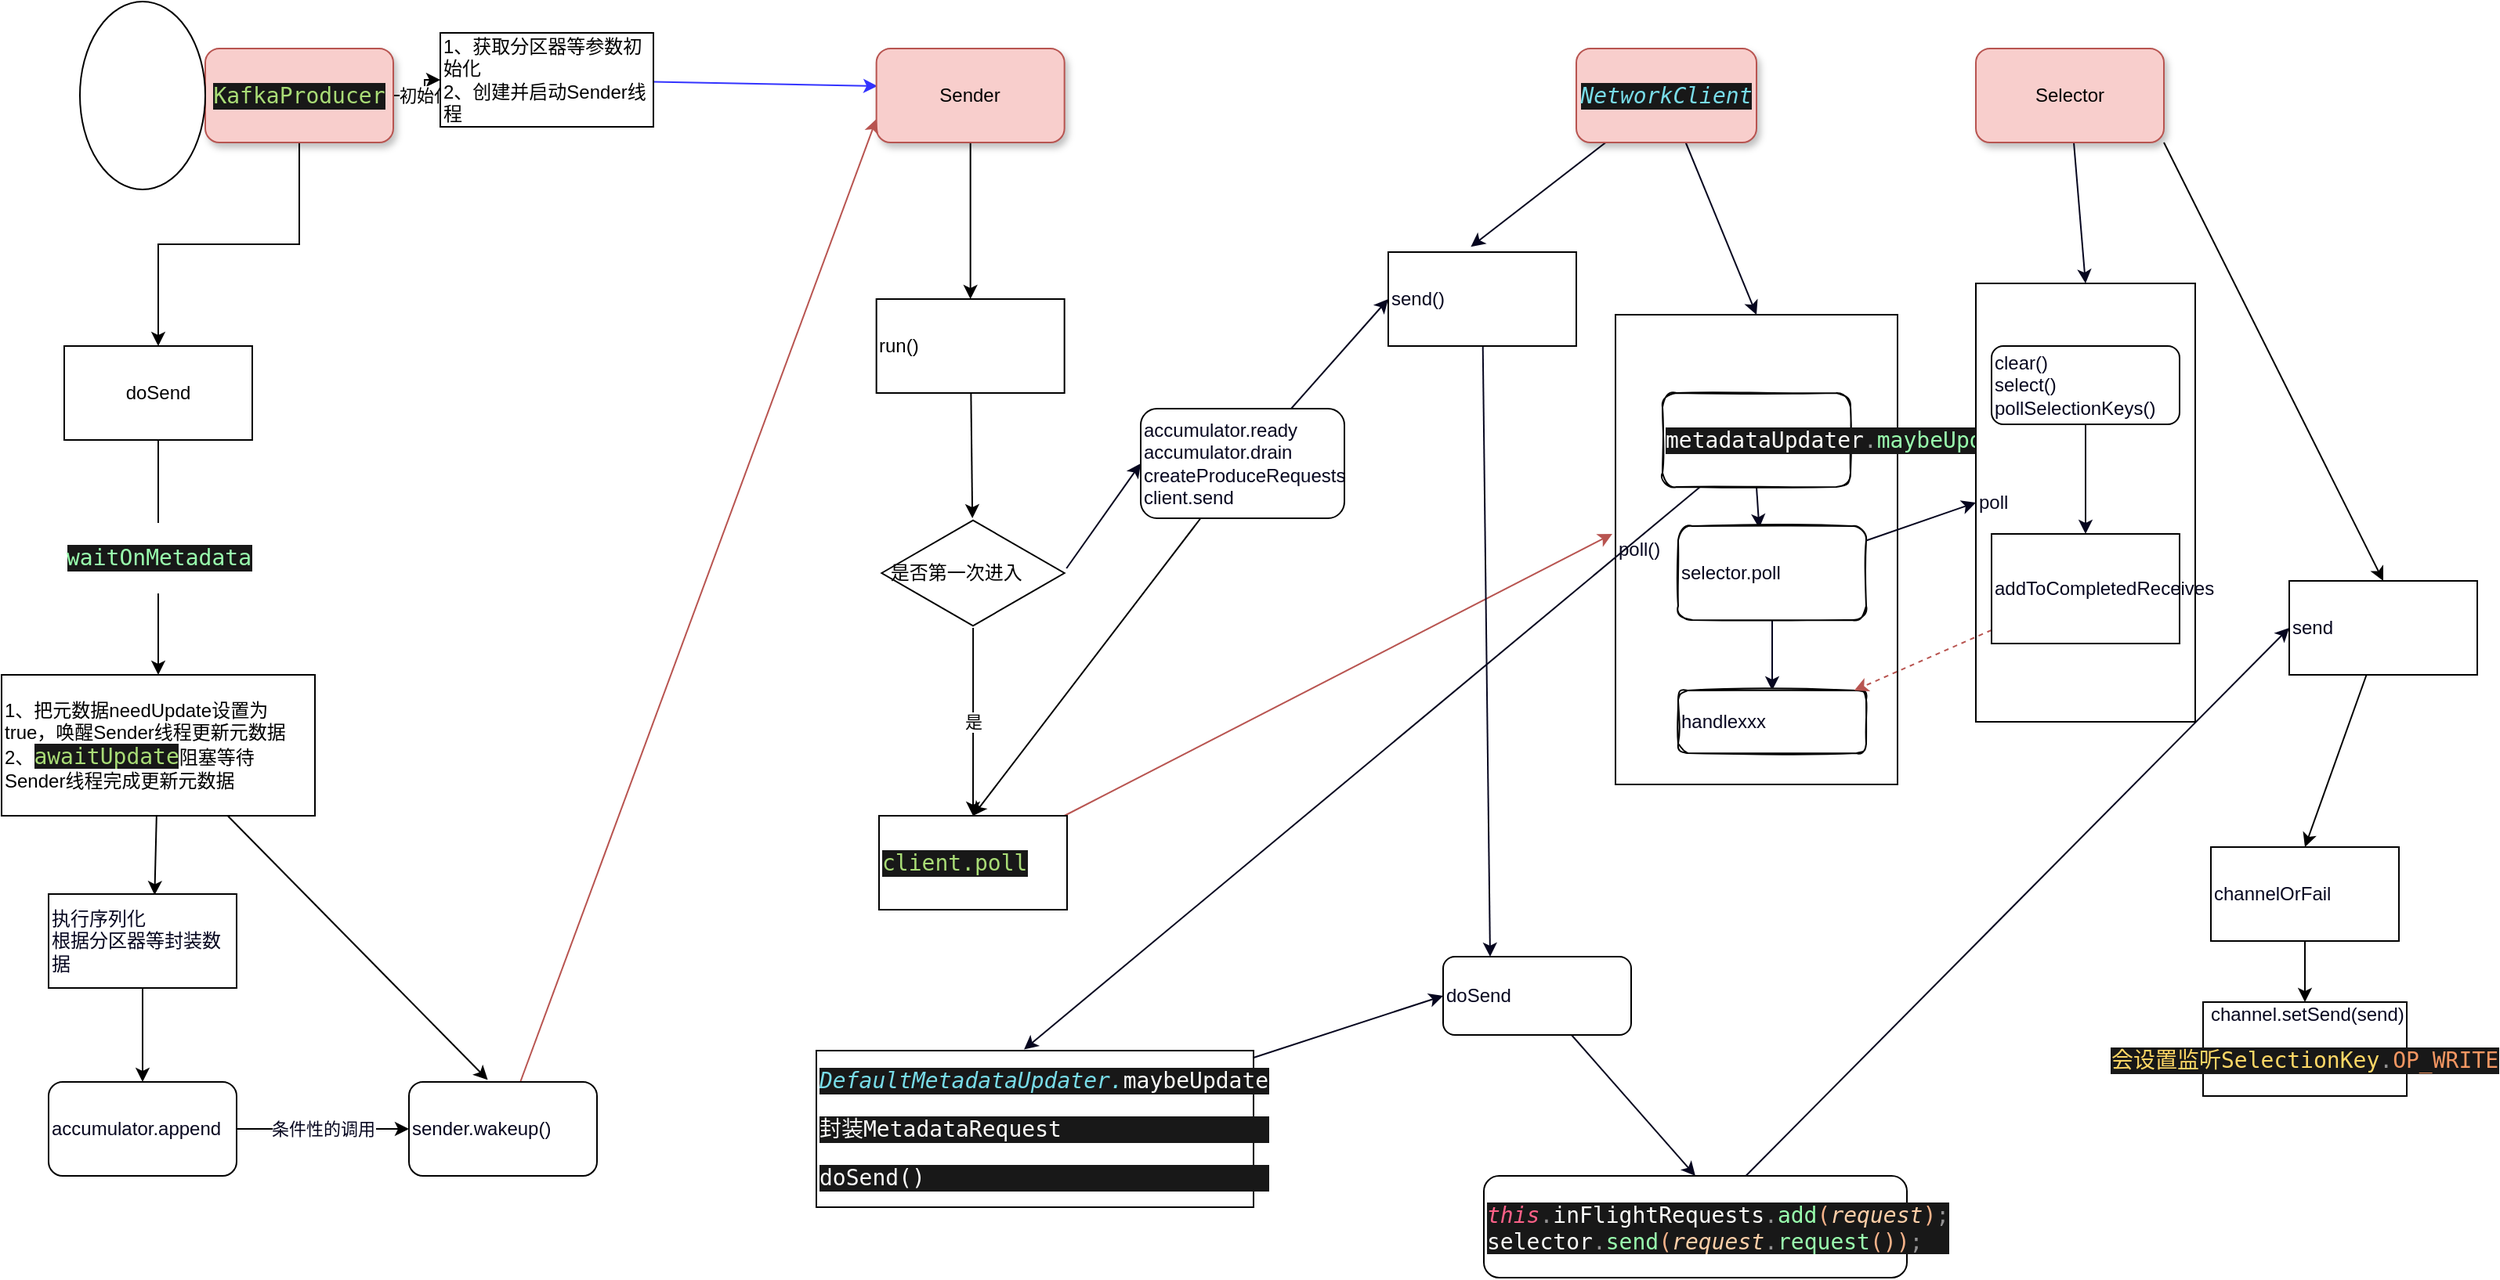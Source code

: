 <mxfile version="14.1.8" type="device"><diagram id="FYl6lowcQAgcRIU9G7TE" name="第 1 页"><mxGraphModel dx="1979" dy="2415" grid="1" gridSize="10" guides="1" tooltips="1" connect="1" arrows="1" fold="1" page="1" pageScale="1" pageWidth="827" pageHeight="1169" math="0" shadow="0"><root><mxCell id="0"/><mxCell id="1" parent="0"/><mxCell id="XOlAvqKnSrqdWnLjlaYU-7" value="初始化" style="edgeStyle=orthogonalEdgeStyle;rounded=0;orthogonalLoop=1;jettySize=auto;html=1;" parent="1" source="XOlAvqKnSrqdWnLjlaYU-1" target="XOlAvqKnSrqdWnLjlaYU-6" edge="1"><mxGeometry relative="1" as="geometry"/></mxCell><mxCell id="XOlAvqKnSrqdWnLjlaYU-9" value="" style="edgeStyle=orthogonalEdgeStyle;rounded=0;orthogonalLoop=1;jettySize=auto;html=1;" parent="1" source="XOlAvqKnSrqdWnLjlaYU-1" target="XOlAvqKnSrqdWnLjlaYU-8" edge="1"><mxGeometry relative="1" as="geometry"/></mxCell><mxCell id="XOlAvqKnSrqdWnLjlaYU-1" value="&lt;pre style=&quot;background-color: #181818 ; color: #fcfcfa ; font-family: &amp;#34;sarasa mono sc&amp;#34; , monospace ; font-size: 10.5pt&quot;&gt;&lt;span style=&quot;color: #a9dc76&quot;&gt;KafkaProducer&lt;/span&gt;&lt;/pre&gt;" style="whiteSpace=wrap;html=1;rounded=1;glass=0;shadow=1;fillColor=#f8cecc;strokeColor=#b85450;" parent="1" vertex="1"><mxGeometry x="230" y="20" width="120" height="60" as="geometry"/></mxCell><mxCell id="XOlAvqKnSrqdWnLjlaYU-19" style="rounded=0;orthogonalLoop=1;jettySize=auto;html=1;entryX=0.006;entryY=0.4;entryDx=0;entryDy=0;fontColor=#06061F;strokeColor=#3333FF;entryPerimeter=0;" parent="1" source="XOlAvqKnSrqdWnLjlaYU-6" target="XOlAvqKnSrqdWnLjlaYU-12" edge="1"><mxGeometry relative="1" as="geometry"/></mxCell><mxCell id="XOlAvqKnSrqdWnLjlaYU-76" style="edgeStyle=none;rounded=0;orthogonalLoop=1;jettySize=auto;html=1;exitX=1;exitY=0.5;exitDx=0;exitDy=0;strokeColor=#000000;fontColor=#06061F;" parent="1" source="XOlAvqKnSrqdWnLjlaYU-6" edge="1"><mxGeometry relative="1" as="geometry"><mxPoint x="490" y="40" as="targetPoint"/></mxGeometry></mxCell><mxCell id="XOlAvqKnSrqdWnLjlaYU-6" value="1、获取分区器等参数初始化&lt;br&gt;2、创建并启动Sender线程" style="whiteSpace=wrap;html=1;align=left;" parent="1" vertex="1"><mxGeometry x="380" y="10" width="136" height="60" as="geometry"/></mxCell><mxCell id="XOlAvqKnSrqdWnLjlaYU-11" value="&lt;pre style=&quot;background-color: #181818 ; color: #fcfcfa ; font-family: &amp;quot;sarasa mono sc&amp;quot; , monospace ; font-size: 10.5pt&quot;&gt;&lt;span style=&quot;color: #99ffae&quot;&gt;waitOnMetadata&lt;/span&gt;&lt;/pre&gt;" style="edgeStyle=orthogonalEdgeStyle;rounded=0;orthogonalLoop=1;jettySize=auto;html=1;" parent="1" source="XOlAvqKnSrqdWnLjlaYU-8" target="XOlAvqKnSrqdWnLjlaYU-10" edge="1"><mxGeometry relative="1" as="geometry"/></mxCell><mxCell id="XOlAvqKnSrqdWnLjlaYU-8" value="doSend" style="whiteSpace=wrap;html=1;rounded=0;glass=0;" parent="1" vertex="1"><mxGeometry x="140" y="210" width="120" height="60" as="geometry"/></mxCell><mxCell id="XOlAvqKnSrqdWnLjlaYU-70" style="edgeStyle=none;rounded=0;orthogonalLoop=1;jettySize=auto;html=1;entryX=0.564;entryY=0.011;entryDx=0;entryDy=0;entryPerimeter=0;strokeColor=#000000;fontColor=#06061F;" parent="1" source="XOlAvqKnSrqdWnLjlaYU-10" target="XOlAvqKnSrqdWnLjlaYU-68" edge="1"><mxGeometry relative="1" as="geometry"/></mxCell><mxCell id="XOlAvqKnSrqdWnLjlaYU-74" style="edgeStyle=none;rounded=0;orthogonalLoop=1;jettySize=auto;html=1;entryX=0.419;entryY=-0.022;entryDx=0;entryDy=0;entryPerimeter=0;strokeColor=#000000;fontColor=#06061F;" parent="1" source="XOlAvqKnSrqdWnLjlaYU-10" target="XOlAvqKnSrqdWnLjlaYU-72" edge="1"><mxGeometry relative="1" as="geometry"/></mxCell><mxCell id="XOlAvqKnSrqdWnLjlaYU-10" value="1、把元数据needUpdate设置为true，唤醒Sender线程更新元数据&lt;br&gt;2、&lt;span style=&quot;color: rgb(169 , 220 , 118) ; background-color: rgb(24 , 24 , 24) ; font-family: &amp;#34;sarasa mono sc&amp;#34; , monospace ; font-size: 10.5pt&quot;&gt;awaitUpdate&lt;/span&gt;&lt;span&gt;阻塞等待Sender线程完成更新元数据&lt;/span&gt;" style="whiteSpace=wrap;html=1;rounded=0;glass=0;align=left;" parent="1" vertex="1"><mxGeometry x="100" y="420" width="200" height="90" as="geometry"/></mxCell><mxCell id="XOlAvqKnSrqdWnLjlaYU-14" value="" style="rounded=0;orthogonalLoop=1;jettySize=auto;html=1;" parent="1" source="XOlAvqKnSrqdWnLjlaYU-12" target="XOlAvqKnSrqdWnLjlaYU-13" edge="1"><mxGeometry relative="1" as="geometry"/></mxCell><mxCell id="XOlAvqKnSrqdWnLjlaYU-12" value="Sender" style="rounded=1;whiteSpace=wrap;html=1;glass=0;align=center;shadow=1;fillColor=#f8cecc;strokeColor=#b85450;" parent="1" vertex="1"><mxGeometry x="658.33" y="20" width="120" height="60" as="geometry"/></mxCell><mxCell id="XOlAvqKnSrqdWnLjlaYU-16" style="rounded=0;orthogonalLoop=1;jettySize=auto;html=1;" parent="1" source="XOlAvqKnSrqdWnLjlaYU-13" target="XOlAvqKnSrqdWnLjlaYU-15" edge="1"><mxGeometry relative="1" as="geometry"/></mxCell><mxCell id="XOlAvqKnSrqdWnLjlaYU-13" value="run()" style="rounded=0;whiteSpace=wrap;html=1;glass=0;align=left;" parent="1" vertex="1"><mxGeometry x="658.33" y="180" width="120" height="60" as="geometry"/></mxCell><mxCell id="XOlAvqKnSrqdWnLjlaYU-18" value="是" style="edgeStyle=orthogonalEdgeStyle;rounded=0;orthogonalLoop=1;jettySize=auto;html=1;entryX=0.5;entryY=0;entryDx=0;entryDy=0;" parent="1" source="XOlAvqKnSrqdWnLjlaYU-15" target="XOlAvqKnSrqdWnLjlaYU-17" edge="1"><mxGeometry relative="1" as="geometry"/></mxCell><mxCell id="XOlAvqKnSrqdWnLjlaYU-53" style="edgeStyle=none;rounded=0;orthogonalLoop=1;jettySize=auto;html=1;entryX=0;entryY=0.5;entryDx=0;entryDy=0;strokeColor=#06061F;fontColor=#06061F;exitX=1.011;exitY=0.457;exitDx=0;exitDy=0;exitPerimeter=0;" parent="1" source="XOlAvqKnSrqdWnLjlaYU-15" target="XOlAvqKnSrqdWnLjlaYU-52" edge="1"><mxGeometry relative="1" as="geometry"><mxPoint x="770" y="350" as="sourcePoint"/></mxGeometry></mxCell><mxCell id="XOlAvqKnSrqdWnLjlaYU-15" value="&amp;nbsp;是否第一次进入" style="html=1;whiteSpace=wrap;aspect=fixed;shape=isoRectangle;rounded=1;glass=0;align=left;" parent="1" vertex="1"><mxGeometry x="661.66" y="320" width="116.67" height="70" as="geometry"/></mxCell><mxCell id="XOlAvqKnSrqdWnLjlaYU-27" style="rounded=0;orthogonalLoop=1;jettySize=auto;html=1;strokeColor=#b85450;fontColor=#06061F;fillColor=#f8cecc;" parent="1" source="XOlAvqKnSrqdWnLjlaYU-17" edge="1"><mxGeometry relative="1" as="geometry"><mxPoint x="1128" y="330" as="targetPoint"/></mxGeometry></mxCell><mxCell id="XOlAvqKnSrqdWnLjlaYU-17" value="&lt;pre style=&quot;background-color: #181818 ; color: #fcfcfa ; font-family: &amp;#34;sarasa mono sc&amp;#34; , monospace ; font-size: 10.5pt&quot;&gt;&lt;span style=&quot;color: #a9dc76&quot;&gt;client.poll&lt;/span&gt;&lt;/pre&gt;" style="rounded=0;whiteSpace=wrap;html=1;glass=0;align=left;" parent="1" vertex="1"><mxGeometry x="660" y="510" width="120" height="60" as="geometry"/></mxCell><mxCell id="XOlAvqKnSrqdWnLjlaYU-24" style="rounded=0;orthogonalLoop=1;jettySize=auto;html=1;entryX=0.5;entryY=0;entryDx=0;entryDy=0;fontColor=#06061F;strokeColor=#06061F;" parent="1" source="XOlAvqKnSrqdWnLjlaYU-20" target="XOlAvqKnSrqdWnLjlaYU-21" edge="1"><mxGeometry relative="1" as="geometry"/></mxCell><mxCell id="XOlAvqKnSrqdWnLjlaYU-55" style="edgeStyle=none;rounded=0;orthogonalLoop=1;jettySize=auto;html=1;entryX=0.439;entryY=-0.056;entryDx=0;entryDy=0;entryPerimeter=0;strokeColor=#06061F;fontColor=#06061F;" parent="1" source="XOlAvqKnSrqdWnLjlaYU-20" target="XOlAvqKnSrqdWnLjlaYU-54" edge="1"><mxGeometry relative="1" as="geometry"/></mxCell><mxCell id="XOlAvqKnSrqdWnLjlaYU-20" value="&lt;pre style=&quot;background-color: #181818 ; color: #fcfcfa ; font-family: &amp;quot;sarasa mono sc&amp;quot; , monospace ; font-size: 10.5pt&quot;&gt;&lt;span style=&quot;color: #78dce8 ; font-style: italic&quot;&gt;NetworkClient&lt;/span&gt;&lt;/pre&gt;" style="rounded=1;whiteSpace=wrap;html=1;glass=0;align=center;shadow=1;fillColor=#f8cecc;strokeColor=#b85450;" parent="1" vertex="1"><mxGeometry x="1105" y="20" width="115" height="60" as="geometry"/></mxCell><mxCell id="XOlAvqKnSrqdWnLjlaYU-21" value="poll()" style="rounded=0;whiteSpace=wrap;html=1;glass=0;fontColor=#06061F;align=left;shadow=0;" parent="1" vertex="1"><mxGeometry x="1130" y="190" width="180" height="300" as="geometry"/></mxCell><mxCell id="XOlAvqKnSrqdWnLjlaYU-46" style="edgeStyle=none;rounded=0;orthogonalLoop=1;jettySize=auto;html=1;exitX=0.5;exitY=1;exitDx=0;exitDy=0;entryX=0.431;entryY=0.022;entryDx=0;entryDy=0;strokeColor=#06061F;fontColor=#06061F;entryPerimeter=0;" parent="1" source="XOlAvqKnSrqdWnLjlaYU-22" target="XOlAvqKnSrqdWnLjlaYU-44" edge="1"><mxGeometry relative="1" as="geometry"/></mxCell><mxCell id="XOlAvqKnSrqdWnLjlaYU-48" style="edgeStyle=none;rounded=0;orthogonalLoop=1;jettySize=auto;html=1;entryX=0.475;entryY=-0.007;entryDx=0;entryDy=0;entryPerimeter=0;strokeColor=#06061F;fontColor=#06061F;" parent="1" source="XOlAvqKnSrqdWnLjlaYU-22" target="XOlAvqKnSrqdWnLjlaYU-25" edge="1"><mxGeometry relative="1" as="geometry"/></mxCell><mxCell id="XOlAvqKnSrqdWnLjlaYU-22" value="&lt;pre style=&quot;background-color: #181818 ; color: #fcfcfa ; font-family: &amp;#34;sarasa mono sc&amp;#34; , monospace ; font-size: 10.5pt&quot;&gt;metadataUpdater&lt;span style=&quot;color: #939293&quot;&gt;.&lt;/span&gt;&lt;span style=&quot;color: #99ffae&quot;&gt;maybeUpdate&lt;/span&gt;&lt;/pre&gt;" style="rounded=1;whiteSpace=wrap;html=1;glass=0;fontColor=#06061F;align=left;sketch=1;" parent="1" vertex="1"><mxGeometry x="1160" y="240" width="120" height="60" as="geometry"/></mxCell><mxCell id="XOlAvqKnSrqdWnLjlaYU-40" style="edgeStyle=none;rounded=0;orthogonalLoop=1;jettySize=auto;html=1;entryX=0;entryY=0.5;entryDx=0;entryDy=0;strokeColor=#06061F;fontColor=#06061F;" parent="1" source="XOlAvqKnSrqdWnLjlaYU-25" target="XOlAvqKnSrqdWnLjlaYU-37" edge="1"><mxGeometry relative="1" as="geometry"/></mxCell><mxCell id="XOlAvqKnSrqdWnLjlaYU-25" value="&lt;pre style=&quot;background-color: #181818 ; color: #fcfcfa ; font-family: &amp;#34;sarasa mono sc&amp;#34; , monospace ; font-size: 10.5pt&quot;&gt;&lt;span style=&quot;color: #78dce8 ; font-style: italic&quot;&gt;DefaultMetadataUpdater.&lt;/span&gt;maybeUpdate&lt;/pre&gt;&lt;pre style=&quot;background-color: #181818 ; color: #fcfcfa ; font-family: &amp;#34;sarasa mono sc&amp;#34; , monospace ; font-size: 10.5pt&quot;&gt;封装MetadataRequest&lt;/pre&gt;&lt;pre style=&quot;background-color: #181818 ; color: #fcfcfa ; font-family: &amp;#34;sarasa mono sc&amp;#34; , monospace ; font-size: 10.5pt&quot;&gt;doSend()&lt;/pre&gt;" style="rounded=0;whiteSpace=wrap;html=1;glass=0;fontColor=#06061F;align=left;" parent="1" vertex="1"><mxGeometry x="620" y="660" width="279" height="100" as="geometry"/></mxCell><mxCell id="XOlAvqKnSrqdWnLjlaYU-43" style="edgeStyle=none;rounded=0;orthogonalLoop=1;jettySize=auto;html=1;entryX=0.5;entryY=0;entryDx=0;entryDy=0;strokeColor=#06061F;fontColor=#06061F;" parent="1" source="XOlAvqKnSrqdWnLjlaYU-26" target="XOlAvqKnSrqdWnLjlaYU-42" edge="1"><mxGeometry relative="1" as="geometry"/></mxCell><mxCell id="XOlAvqKnSrqdWnLjlaYU-67" style="edgeStyle=none;rounded=0;orthogonalLoop=1;jettySize=auto;html=1;exitX=1;exitY=1;exitDx=0;exitDy=0;entryX=0.5;entryY=0;entryDx=0;entryDy=0;fontColor=#06061F;" parent="1" source="XOlAvqKnSrqdWnLjlaYU-26" target="XOlAvqKnSrqdWnLjlaYU-58" edge="1"><mxGeometry relative="1" as="geometry"/></mxCell><mxCell id="XOlAvqKnSrqdWnLjlaYU-26" value="Selector" style="rounded=1;whiteSpace=wrap;html=1;glass=0;align=center;shadow=1;fillColor=#f8cecc;strokeColor=#b85450;" parent="1" vertex="1"><mxGeometry x="1360" y="20" width="120" height="60" as="geometry"/></mxCell><mxCell id="XOlAvqKnSrqdWnLjlaYU-36" style="edgeStyle=none;rounded=0;orthogonalLoop=1;jettySize=auto;html=1;exitX=0.5;exitY=0;exitDx=0;exitDy=0;strokeColor=#06061F;fontColor=#06061F;" parent="1" source="XOlAvqKnSrqdWnLjlaYU-21" target="XOlAvqKnSrqdWnLjlaYU-21" edge="1"><mxGeometry relative="1" as="geometry"/></mxCell><mxCell id="XOlAvqKnSrqdWnLjlaYU-39" style="edgeStyle=none;rounded=0;orthogonalLoop=1;jettySize=auto;html=1;entryX=0.5;entryY=0;entryDx=0;entryDy=0;strokeColor=#06061F;fontColor=#06061F;" parent="1" source="XOlAvqKnSrqdWnLjlaYU-37" target="XOlAvqKnSrqdWnLjlaYU-38" edge="1"><mxGeometry relative="1" as="geometry"/></mxCell><mxCell id="XOlAvqKnSrqdWnLjlaYU-37" value="doSend" style="whiteSpace=wrap;html=1;rounded=1;glass=0;fontColor=#06061F;align=left;" parent="1" vertex="1"><mxGeometry x="1020" y="600" width="120" height="50" as="geometry"/></mxCell><mxCell id="XOlAvqKnSrqdWnLjlaYU-60" style="edgeStyle=none;rounded=0;orthogonalLoop=1;jettySize=auto;html=1;entryX=0;entryY=0.5;entryDx=0;entryDy=0;strokeColor=#06061F;fontColor=#06061F;" parent="1" source="XOlAvqKnSrqdWnLjlaYU-38" target="XOlAvqKnSrqdWnLjlaYU-58" edge="1"><mxGeometry relative="1" as="geometry"/></mxCell><mxCell id="XOlAvqKnSrqdWnLjlaYU-38" value="&lt;pre style=&quot;background-color: #181818 ; color: #fcfcfa ; font-family: &amp;#34;sarasa mono sc&amp;#34; , monospace ; font-size: 10.5pt&quot;&gt;&lt;span style=&quot;color: #ff6188 ; font-style: italic&quot;&gt;this&lt;/span&gt;&lt;span style=&quot;color: #939293&quot;&gt;.&lt;/span&gt;inFlightRequests&lt;span style=&quot;color: #939293&quot;&gt;.&lt;/span&gt;&lt;span style=&quot;color: #99ffae&quot;&gt;add&lt;/span&gt;&lt;span style=&quot;color: #f5b289&quot;&gt;(&lt;/span&gt;&lt;span style=&quot;color: #ffcfa8 ; font-style: italic&quot;&gt;request&lt;/span&gt;&lt;span style=&quot;color: #f5b289&quot;&gt;)&lt;/span&gt;&lt;span style=&quot;color: #939293&quot;&gt;;&lt;/span&gt;&lt;span style=&quot;color: #727072 ; font-style: italic&quot;&gt;&lt;br&gt;&lt;/span&gt;selector&lt;span style=&quot;color: #939293&quot;&gt;.&lt;/span&gt;&lt;span style=&quot;color: #99ffae&quot;&gt;send&lt;/span&gt;&lt;span style=&quot;color: #f5b289&quot;&gt;(&lt;/span&gt;&lt;span style=&quot;color: #ffcfa8 ; font-style: italic&quot;&gt;request&lt;/span&gt;&lt;span style=&quot;color: #939293&quot;&gt;.&lt;/span&gt;&lt;span style=&quot;color: #99ffae&quot;&gt;request&lt;/span&gt;&lt;span style=&quot;color: #f5b289&quot;&gt;())&lt;/span&gt;&lt;span style=&quot;color: #939293&quot;&gt;;&lt;/span&gt;&lt;/pre&gt;" style="whiteSpace=wrap;html=1;rounded=1;glass=0;fontColor=#06061F;align=left;" parent="1" vertex="1"><mxGeometry x="1046" y="740" width="270" height="65" as="geometry"/></mxCell><mxCell id="XOlAvqKnSrqdWnLjlaYU-62" style="edgeStyle=none;rounded=0;orthogonalLoop=1;jettySize=auto;html=1;strokeColor=#06061F;fontColor=#06061F;" parent="1" source="XOlAvqKnSrqdWnLjlaYU-42" target="XOlAvqKnSrqdWnLjlaYU-61" edge="1"><mxGeometry relative="1" as="geometry"/></mxCell><mxCell id="XOlAvqKnSrqdWnLjlaYU-42" value="poll" style="whiteSpace=wrap;html=1;rounded=0;glass=0;fontColor=#06061F;align=left;" parent="1" vertex="1"><mxGeometry x="1360" y="170" width="140" height="280" as="geometry"/></mxCell><mxCell id="XOlAvqKnSrqdWnLjlaYU-47" style="edgeStyle=none;rounded=0;orthogonalLoop=1;jettySize=auto;html=1;entryX=0;entryY=0.5;entryDx=0;entryDy=0;strokeColor=#06061F;fontColor=#06061F;" parent="1" source="XOlAvqKnSrqdWnLjlaYU-44" target="XOlAvqKnSrqdWnLjlaYU-42" edge="1"><mxGeometry relative="1" as="geometry"/></mxCell><mxCell id="XOlAvqKnSrqdWnLjlaYU-51" style="edgeStyle=none;rounded=0;orthogonalLoop=1;jettySize=auto;html=1;exitX=0.5;exitY=1;exitDx=0;exitDy=0;strokeColor=#06061F;fontColor=#06061F;" parent="1" source="XOlAvqKnSrqdWnLjlaYU-44" target="XOlAvqKnSrqdWnLjlaYU-49" edge="1"><mxGeometry relative="1" as="geometry"/></mxCell><mxCell id="XOlAvqKnSrqdWnLjlaYU-44" value="selector.poll" style="whiteSpace=wrap;html=1;rounded=1;glass=0;fontColor=#06061F;align=left;sketch=1;" parent="1" vertex="1"><mxGeometry x="1170" y="325" width="120" height="60" as="geometry"/></mxCell><mxCell id="XOlAvqKnSrqdWnLjlaYU-45" style="edgeStyle=none;rounded=0;orthogonalLoop=1;jettySize=auto;html=1;entryX=0.5;entryY=0;entryDx=0;entryDy=0;strokeColor=#06061F;fontColor=#06061F;" parent="1" source="XOlAvqKnSrqdWnLjlaYU-37" target="XOlAvqKnSrqdWnLjlaYU-37" edge="1"><mxGeometry relative="1" as="geometry"/></mxCell><mxCell id="XOlAvqKnSrqdWnLjlaYU-49" value="handlexxx" style="whiteSpace=wrap;html=1;rounded=1;glass=0;fontColor=#06061F;align=left;sketch=1;" parent="1" vertex="1"><mxGeometry x="1170" y="430" width="120" height="40" as="geometry"/></mxCell><mxCell id="XOlAvqKnSrqdWnLjlaYU-56" style="edgeStyle=none;rounded=0;orthogonalLoop=1;jettySize=auto;html=1;entryX=0;entryY=0.5;entryDx=0;entryDy=0;strokeColor=#06061F;fontColor=#06061F;" parent="1" source="XOlAvqKnSrqdWnLjlaYU-52" target="XOlAvqKnSrqdWnLjlaYU-54" edge="1"><mxGeometry relative="1" as="geometry"/></mxCell><mxCell id="xyAkt8593SBxovhzBPNV-3" style="rounded=0;orthogonalLoop=1;jettySize=auto;html=1;entryX=0.5;entryY=0;entryDx=0;entryDy=0;" edge="1" parent="1" source="XOlAvqKnSrqdWnLjlaYU-52" target="XOlAvqKnSrqdWnLjlaYU-17"><mxGeometry relative="1" as="geometry"><mxPoint x="900" y="440" as="targetPoint"/></mxGeometry></mxCell><mxCell id="XOlAvqKnSrqdWnLjlaYU-52" value="accumulator.ready&lt;br&gt;accumulator.drain&lt;br&gt;createProduceRequests&lt;br&gt;client.send" style="whiteSpace=wrap;html=1;rounded=1;glass=0;fontColor=#06061F;align=left;" parent="1" vertex="1"><mxGeometry x="827" y="250" width="130" height="70" as="geometry"/></mxCell><mxCell id="XOlAvqKnSrqdWnLjlaYU-57" style="edgeStyle=none;rounded=0;orthogonalLoop=1;jettySize=auto;html=1;entryX=0.25;entryY=0;entryDx=0;entryDy=0;strokeColor=#06061F;fontColor=#06061F;" parent="1" source="XOlAvqKnSrqdWnLjlaYU-54" target="XOlAvqKnSrqdWnLjlaYU-37" edge="1"><mxGeometry relative="1" as="geometry"/></mxCell><mxCell id="XOlAvqKnSrqdWnLjlaYU-54" value="send()" style="whiteSpace=wrap;html=1;rounded=0;glass=0;fontColor=#06061F;align=left;" parent="1" vertex="1"><mxGeometry x="985" y="150" width="120" height="60" as="geometry"/></mxCell><mxCell id="PNrxCdwBIIVqL-zgiXn6-5" style="edgeStyle=none;rounded=0;orthogonalLoop=1;jettySize=auto;html=1;entryX=0.5;entryY=0;entryDx=0;entryDy=0;" parent="1" source="XOlAvqKnSrqdWnLjlaYU-58" target="XOlAvqKnSrqdWnLjlaYU-66" edge="1"><mxGeometry relative="1" as="geometry"/></mxCell><mxCell id="XOlAvqKnSrqdWnLjlaYU-58" value="send" style="whiteSpace=wrap;html=1;rounded=0;glass=0;fontColor=#06061F;align=left;" parent="1" vertex="1"><mxGeometry x="1560" y="360" width="120" height="60" as="geometry"/></mxCell><mxCell id="XOlAvqKnSrqdWnLjlaYU-64" value="" style="edgeStyle=none;rounded=0;orthogonalLoop=1;jettySize=auto;html=1;strokeColor=#06061F;fontColor=#06061F;" parent="1" source="XOlAvqKnSrqdWnLjlaYU-61" target="XOlAvqKnSrqdWnLjlaYU-63" edge="1"><mxGeometry relative="1" as="geometry"/></mxCell><mxCell id="XOlAvqKnSrqdWnLjlaYU-61" value="clear()&lt;br&gt;select()&lt;br&gt;pollSelectionKeys()&lt;br&gt;" style="whiteSpace=wrap;html=1;rounded=1;glass=0;fontColor=#06061F;align=left;" parent="1" vertex="1"><mxGeometry x="1370" y="210" width="120" height="50" as="geometry"/></mxCell><mxCell id="XOlAvqKnSrqdWnLjlaYU-65" style="edgeStyle=none;rounded=0;orthogonalLoop=1;jettySize=auto;html=1;entryX=0.936;entryY=0;entryDx=0;entryDy=0;entryPerimeter=0;strokeColor=#b85450;fontColor=#06061F;dashed=1;fillColor=#f8cecc;" parent="1" source="XOlAvqKnSrqdWnLjlaYU-63" target="XOlAvqKnSrqdWnLjlaYU-49" edge="1"><mxGeometry relative="1" as="geometry"/></mxCell><mxCell id="XOlAvqKnSrqdWnLjlaYU-63" value="addToCompletedReceives" style="whiteSpace=wrap;html=1;rounded=0;glass=0;fontColor=#06061F;align=left;" parent="1" vertex="1"><mxGeometry x="1370" y="330" width="120" height="70" as="geometry"/></mxCell><mxCell id="PNrxCdwBIIVqL-zgiXn6-2" value="" style="edgeStyle=none;rounded=0;orthogonalLoop=1;jettySize=auto;html=1;" parent="1" source="XOlAvqKnSrqdWnLjlaYU-66" target="PNrxCdwBIIVqL-zgiXn6-1" edge="1"><mxGeometry relative="1" as="geometry"/></mxCell><mxCell id="XOlAvqKnSrqdWnLjlaYU-66" value="channelOrFail&lt;br&gt;" style="whiteSpace=wrap;html=1;rounded=0;glass=0;fontColor=#06061F;align=left;" parent="1" vertex="1"><mxGeometry x="1510" y="530" width="120" height="60" as="geometry"/></mxCell><mxCell id="XOlAvqKnSrqdWnLjlaYU-71" style="edgeStyle=none;rounded=0;orthogonalLoop=1;jettySize=auto;html=1;strokeColor=#000000;fontColor=#06061F;" parent="1" source="XOlAvqKnSrqdWnLjlaYU-68" target="XOlAvqKnSrqdWnLjlaYU-69" edge="1"><mxGeometry relative="1" as="geometry"/></mxCell><mxCell id="XOlAvqKnSrqdWnLjlaYU-68" value="执行序列化&lt;br&gt;根据分区器等封装数据" style="whiteSpace=wrap;html=1;rounded=0;glass=0;fontColor=#06061F;align=left;" parent="1" vertex="1"><mxGeometry x="130" y="560" width="120" height="60" as="geometry"/></mxCell><mxCell id="XOlAvqKnSrqdWnLjlaYU-73" value="条件性的调用" style="edgeStyle=none;rounded=0;orthogonalLoop=1;jettySize=auto;html=1;entryX=0;entryY=0.5;entryDx=0;entryDy=0;strokeColor=#000000;fontColor=#06061F;" parent="1" source="XOlAvqKnSrqdWnLjlaYU-69" target="XOlAvqKnSrqdWnLjlaYU-72" edge="1"><mxGeometry relative="1" as="geometry"/></mxCell><mxCell id="XOlAvqKnSrqdWnLjlaYU-69" value="accumulator.append" style="whiteSpace=wrap;html=1;rounded=1;glass=0;fontColor=#06061F;align=left;" parent="1" vertex="1"><mxGeometry x="130" y="680" width="120" height="60" as="geometry"/></mxCell><mxCell id="XOlAvqKnSrqdWnLjlaYU-75" style="edgeStyle=none;rounded=0;orthogonalLoop=1;jettySize=auto;html=1;entryX=0;entryY=0.75;entryDx=0;entryDy=0;strokeColor=#b85450;fontColor=#06061F;fillColor=#f8cecc;" parent="1" source="XOlAvqKnSrqdWnLjlaYU-72" target="XOlAvqKnSrqdWnLjlaYU-12" edge="1"><mxGeometry relative="1" as="geometry"/></mxCell><mxCell id="XOlAvqKnSrqdWnLjlaYU-72" value="sender.wakeup()" style="whiteSpace=wrap;html=1;rounded=1;glass=0;fontColor=#06061F;align=left;" parent="1" vertex="1"><mxGeometry x="360" y="680" width="120" height="60" as="geometry"/></mxCell><mxCell id="PNrxCdwBIIVqL-zgiXn6-1" value="&lt;span style=&quot;color: rgb(6 , 6 , 31) ; text-align: left&quot;&gt;&amp;nbsp;channel.setSend(send)&lt;br&gt;&lt;/span&gt;&lt;pre style=&quot;background-color: #181818 ; color: #fcfcfa ; font-family: &amp;#34;sarasa mono sc&amp;#34; , monospace ; font-size: 10.5pt&quot;&gt;&lt;span style=&quot;color: #ffd866&quot;&gt;会设置监听SelectionKey&lt;/span&gt;&lt;span style=&quot;color: #939293&quot;&gt;.&lt;/span&gt;&lt;span style=&quot;color: #f59762&quot;&gt;OP_WRITE&lt;/span&gt;&lt;/pre&gt;" style="whiteSpace=wrap;html=1;" parent="1" vertex="1"><mxGeometry x="1505" y="629" width="130" height="60" as="geometry"/></mxCell><mxCell id="xyAkt8593SBxovhzBPNV-1" value="" style="ellipse;whiteSpace=wrap;html=1;" vertex="1" parent="1"><mxGeometry x="150" y="-10" width="80" height="120" as="geometry"/></mxCell></root></mxGraphModel></diagram></mxfile>